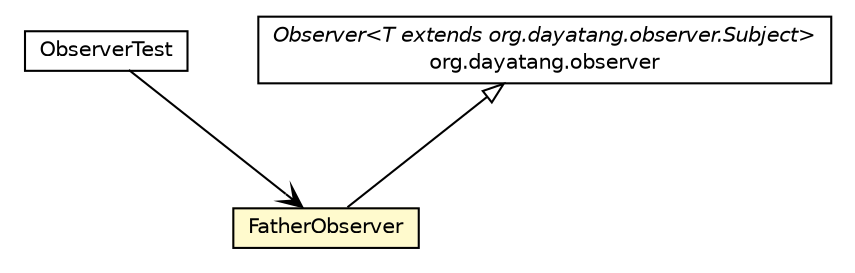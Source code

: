 #!/usr/local/bin/dot
#
# Class diagram 
# Generated by UMLGraph version R5_6_6-8-g8d7759 (http://www.umlgraph.org/)
#

digraph G {
	edge [fontname="Helvetica",fontsize=10,labelfontname="Helvetica",labelfontsize=10];
	node [fontname="Helvetica",fontsize=10,shape=plaintext];
	nodesep=0.25;
	ranksep=0.5;
	// org.dayatang.observer.domain.ObserverTest
	c25342 [label=<<table title="org.dayatang.observer.domain.ObserverTest" border="0" cellborder="1" cellspacing="0" cellpadding="2" port="p" href="./ObserverTest.html">
		<tr><td><table border="0" cellspacing="0" cellpadding="1">
<tr><td align="center" balign="center"> ObserverTest </td></tr>
		</table></td></tr>
		</table>>, URL="./ObserverTest.html", fontname="Helvetica", fontcolor="black", fontsize=10.0];
	// org.dayatang.observer.domain.FatherObserver
	c25344 [label=<<table title="org.dayatang.observer.domain.FatherObserver" border="0" cellborder="1" cellspacing="0" cellpadding="2" port="p" bgcolor="lemonChiffon" href="./FatherObserver.html">
		<tr><td><table border="0" cellspacing="0" cellpadding="1">
<tr><td align="center" balign="center"> FatherObserver </td></tr>
		</table></td></tr>
		</table>>, URL="./FatherObserver.html", fontname="Helvetica", fontcolor="black", fontsize=10.0];
	//org.dayatang.observer.domain.FatherObserver extends org.dayatang.observer.Observer<org.dayatang.observer.domain.Baby>
	c25407:p -> c25344:p [dir=back,arrowtail=empty];
	// org.dayatang.observer.domain.ObserverTest NAVASSOC org.dayatang.observer.domain.FatherObserver
	c25342:p -> c25344:p [taillabel="", label=" "headlabel="", fontname="Helvetica", fontcolor="black", fontsize=10.0, color="black", arrowhead=open];
	// org.dayatang.observer.Observer<T extends org.dayatang.observer.Subject>
	c25407 [label=<<table title="org.dayatang.observer.Observer" border="0" cellborder="1" cellspacing="0" cellpadding="2" port="p" href="http://java.sun.com/j2se/1.4.2/docs/api/org/dayatang/observer/Observer.html">
		<tr><td><table border="0" cellspacing="0" cellpadding="1">
<tr><td align="center" balign="center"><font face="Helvetica-Oblique"> Observer&lt;T extends org.dayatang.observer.Subject&gt; </font></td></tr>
<tr><td align="center" balign="center"> org.dayatang.observer </td></tr>
		</table></td></tr>
		</table>>, URL="http://java.sun.com/j2se/1.4.2/docs/api/org/dayatang/observer/Observer.html", fontname="Helvetica", fontcolor="black", fontsize=10.0];
}

